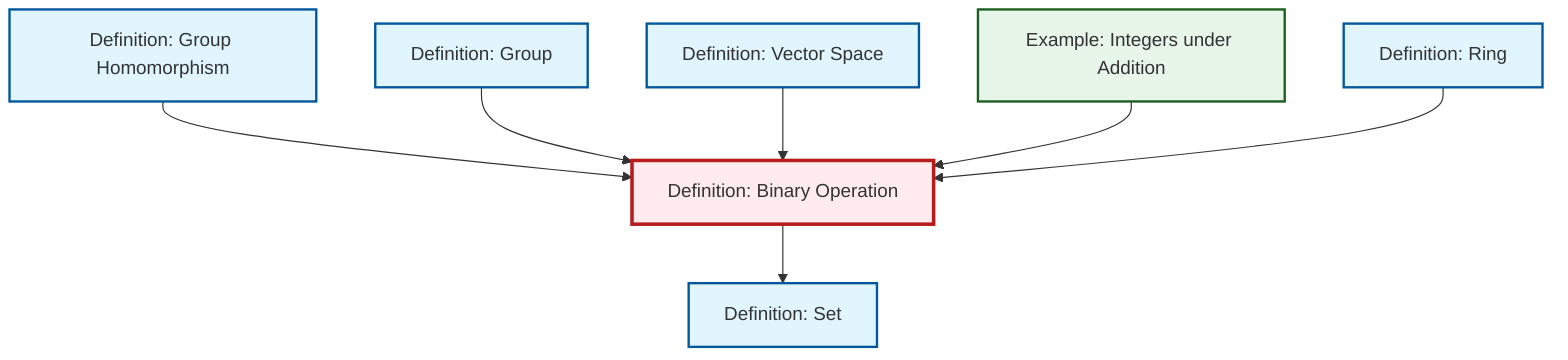 graph TD
    classDef definition fill:#e1f5fe,stroke:#01579b,stroke-width:2px
    classDef theorem fill:#f3e5f5,stroke:#4a148c,stroke-width:2px
    classDef axiom fill:#fff3e0,stroke:#e65100,stroke-width:2px
    classDef example fill:#e8f5e9,stroke:#1b5e20,stroke-width:2px
    classDef current fill:#ffebee,stroke:#b71c1c,stroke-width:3px
    def-ring["Definition: Ring"]:::definition
    def-group["Definition: Group"]:::definition
    def-set["Definition: Set"]:::definition
    def-homomorphism["Definition: Group Homomorphism"]:::definition
    def-vector-space["Definition: Vector Space"]:::definition
    def-binary-operation["Definition: Binary Operation"]:::definition
    ex-integers-addition["Example: Integers under Addition"]:::example
    def-homomorphism --> def-binary-operation
    def-group --> def-binary-operation
    def-vector-space --> def-binary-operation
    def-binary-operation --> def-set
    ex-integers-addition --> def-binary-operation
    def-ring --> def-binary-operation
    class def-binary-operation current